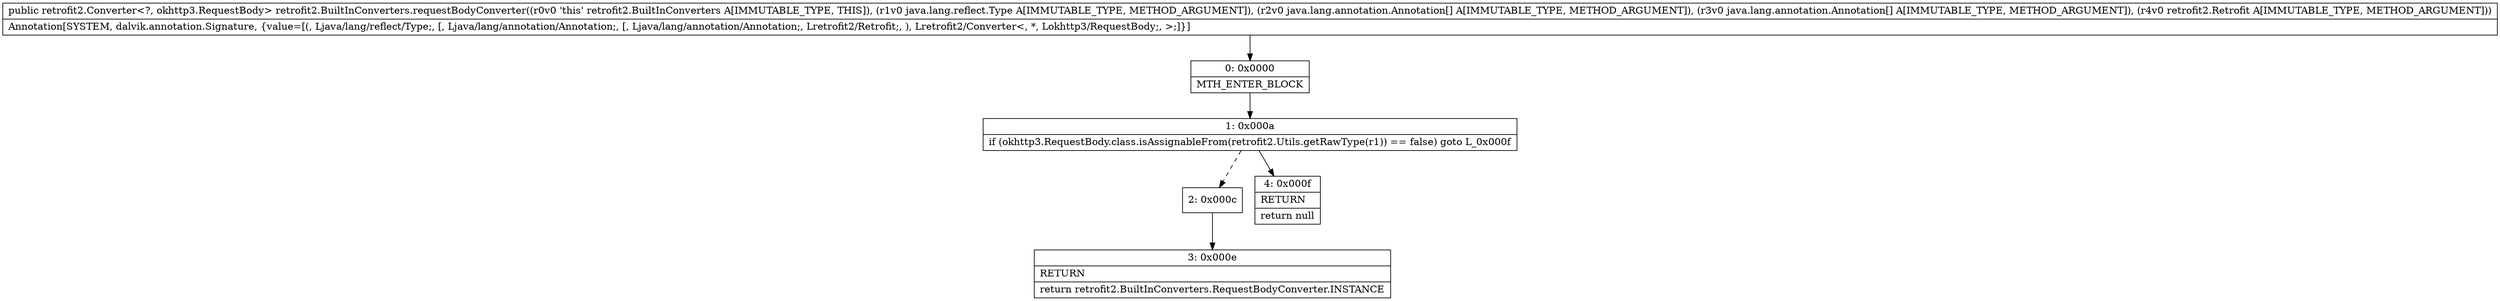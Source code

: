 digraph "CFG forretrofit2.BuiltInConverters.requestBodyConverter(Ljava\/lang\/reflect\/Type;[Ljava\/lang\/annotation\/Annotation;[Ljava\/lang\/annotation\/Annotation;Lretrofit2\/Retrofit;)Lretrofit2\/Converter;" {
Node_0 [shape=record,label="{0\:\ 0x0000|MTH_ENTER_BLOCK\l}"];
Node_1 [shape=record,label="{1\:\ 0x000a|if (okhttp3.RequestBody.class.isAssignableFrom(retrofit2.Utils.getRawType(r1)) == false) goto L_0x000f\l}"];
Node_2 [shape=record,label="{2\:\ 0x000c}"];
Node_3 [shape=record,label="{3\:\ 0x000e|RETURN\l|return retrofit2.BuiltInConverters.RequestBodyConverter.INSTANCE\l}"];
Node_4 [shape=record,label="{4\:\ 0x000f|RETURN\l|return null\l}"];
MethodNode[shape=record,label="{public retrofit2.Converter\<?, okhttp3.RequestBody\> retrofit2.BuiltInConverters.requestBodyConverter((r0v0 'this' retrofit2.BuiltInConverters A[IMMUTABLE_TYPE, THIS]), (r1v0 java.lang.reflect.Type A[IMMUTABLE_TYPE, METHOD_ARGUMENT]), (r2v0 java.lang.annotation.Annotation[] A[IMMUTABLE_TYPE, METHOD_ARGUMENT]), (r3v0 java.lang.annotation.Annotation[] A[IMMUTABLE_TYPE, METHOD_ARGUMENT]), (r4v0 retrofit2.Retrofit A[IMMUTABLE_TYPE, METHOD_ARGUMENT]))  | Annotation[SYSTEM, dalvik.annotation.Signature, \{value=[(, Ljava\/lang\/reflect\/Type;, [, Ljava\/lang\/annotation\/Annotation;, [, Ljava\/lang\/annotation\/Annotation;, Lretrofit2\/Retrofit;, ), Lretrofit2\/Converter\<, *, Lokhttp3\/RequestBody;, \>;]\}]\l}"];
MethodNode -> Node_0;
Node_0 -> Node_1;
Node_1 -> Node_2[style=dashed];
Node_1 -> Node_4;
Node_2 -> Node_3;
}

